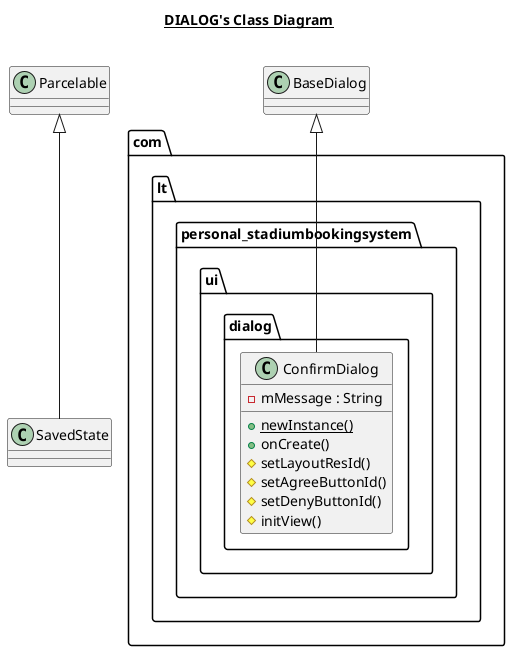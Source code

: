 @startuml

title __DIALOG's Class Diagram__\n

  package com.lt.personal_stadiumbookingsystem {
    package com.lt.personal_stadiumbookingsystem.ui.dialog {
      class ConfirmDialog {
          - mMessage : String
          {static} + newInstance()
          + onCreate()
          # setLayoutResId()
          # setAgreeButtonId()
          # setDenyButtonId()
          # initView()
      }
    }
  }
  

  ConfirmDialog -up-|> BaseDialog
  SavedState -up-|> Parcelable


right footer

endfooter

@enduml
